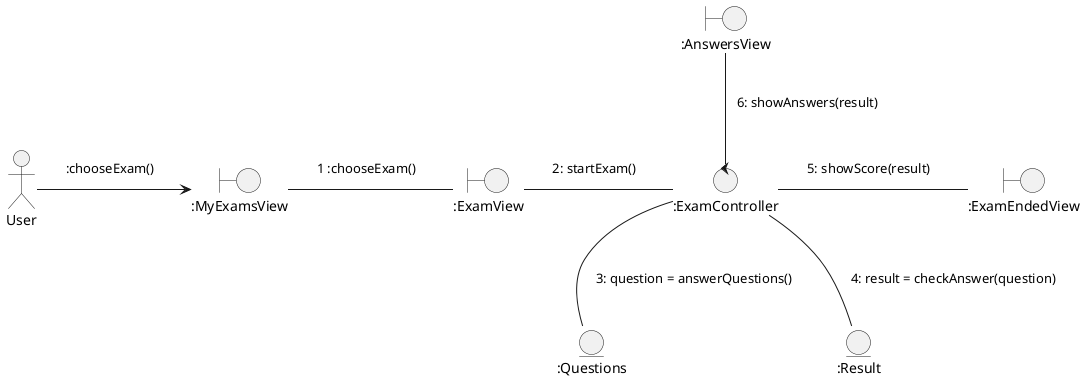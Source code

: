 @startuml Clases de analisis
skinparam noteBackgroundColor transparent
skinparam noteBorderColor transparent

hide footbox
actor User
boundary ":MyExamsView" as MyExamsView
boundary ":ExamView" as ExamView
boundary ":ExamEndedView" as ExamEndedView
boundary ":AnswersView" as AnswersView
Control ":ExamController" as ExamController
entity ":Questions" as Questions
entity ":Result" as Result

User -> MyExamsView
note on link 
    :chooseExam()
end note 

MyExamsView - ExamView
note on link 
    1 :chooseExam()
end note 

ExamView - ExamController
note on link 
    2: startExam()
end note 

ExamController -down- Questions
note on link 
    3: question = answerQuestions()
end note 

ExamController -down- Result
note on link 
    4: result = checkAnswer(question)
end note 

ExamController -right- ExamEndedView
note on link 
    5: showScore(result)
end note 

ExamController -up- AnswersView
note on link 
    6: showAnswers(result)
end note 



@enduml
